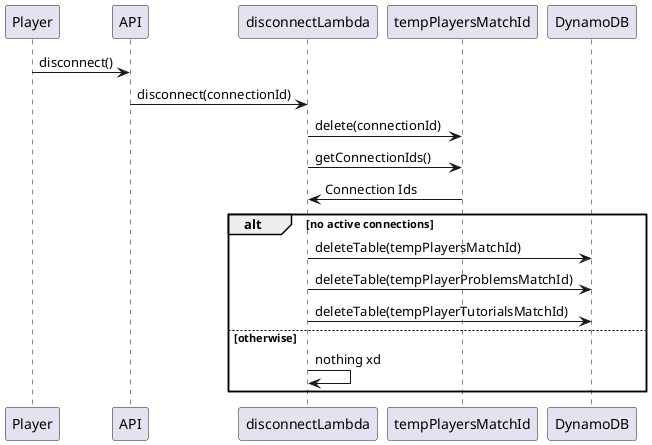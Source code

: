@startuml koderush-disconnect

Player -> API : disconnect()
API -> disconnectLambda : disconnect(connectionId)
disconnectLambda -> tempPlayersMatchId : delete(connectionId)
disconnectLambda -> tempPlayersMatchId : getConnectionIds()
tempPlayersMatchId -> disconnectLambda : Connection Ids
alt no active connections
    disconnectLambda -> DynamoDB : deleteTable(tempPlayersMatchId)
    disconnectLambda -> DynamoDB : deleteTable(tempPlayerProblemsMatchId)
    disconnectLambda -> DynamoDB : deleteTable(tempPlayerTutorialsMatchId)
else otherwise
    disconnectLambda -> disconnectLambda: nothing xd
end
@enduml